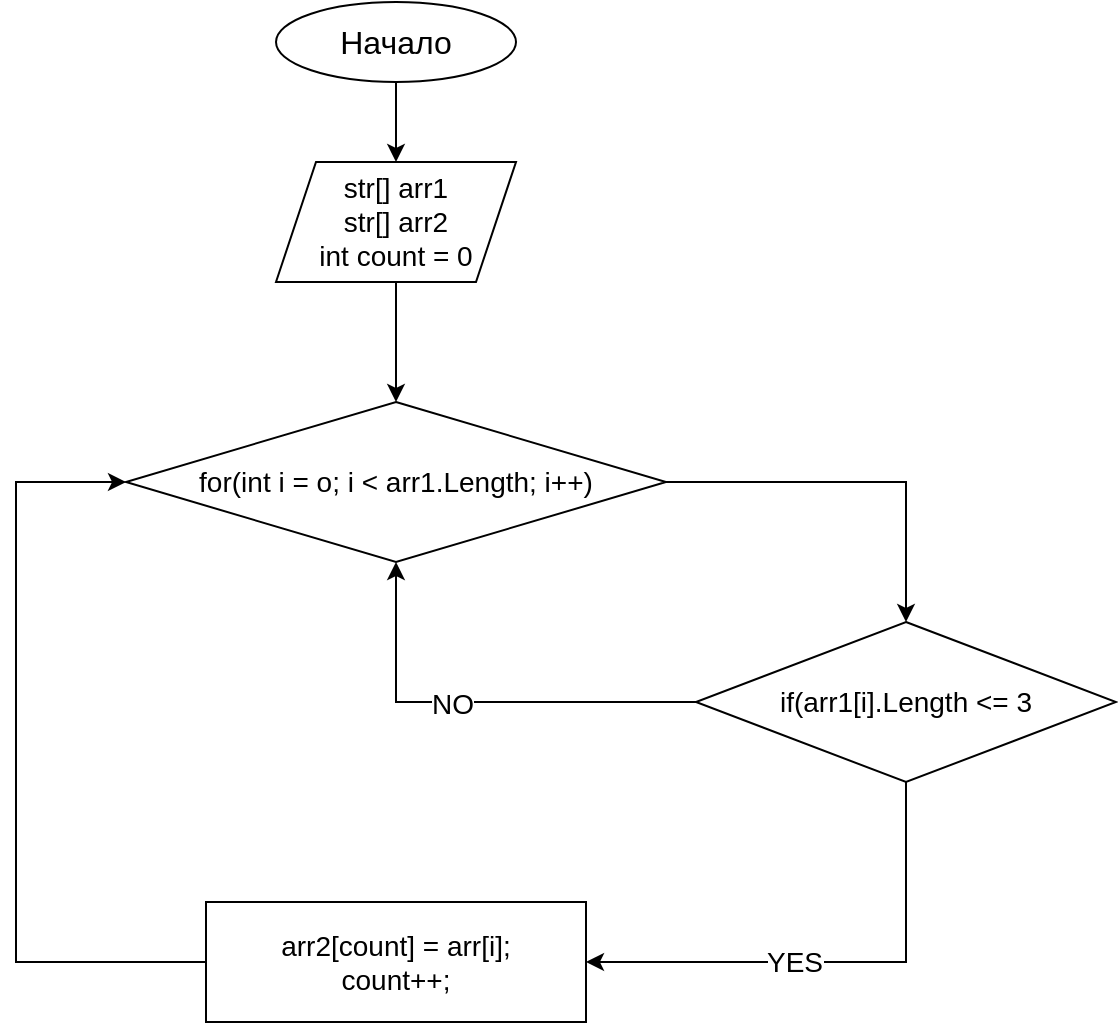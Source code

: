 <mxfile version="20.7.4" type="device"><diagram id="YHujEhE9XM0aed7NfMWt" name="Страница 1"><mxGraphModel dx="1146" dy="771" grid="1" gridSize="10" guides="1" tooltips="1" connect="1" arrows="1" fold="1" page="1" pageScale="1" pageWidth="827" pageHeight="1169" math="0" shadow="0"><root><mxCell id="0"/><mxCell id="1" parent="0"/><mxCell id="2DIuqQpCgxy7DduQrA2Z-16" style="edgeStyle=orthogonalEdgeStyle;rounded=0;orthogonalLoop=1;jettySize=auto;html=1;entryX=0.5;entryY=0;entryDx=0;entryDy=0;fontSize=14;" edge="1" parent="1" source="2DIuqQpCgxy7DduQrA2Z-1" target="2DIuqQpCgxy7DduQrA2Z-2"><mxGeometry relative="1" as="geometry"/></mxCell><mxCell id="2DIuqQpCgxy7DduQrA2Z-1" value="&lt;font size=&quot;3&quot;&gt;Начало&lt;/font&gt;" style="ellipse;whiteSpace=wrap;html=1;" vertex="1" parent="1"><mxGeometry x="360" y="40" width="120" height="40" as="geometry"/></mxCell><mxCell id="2DIuqQpCgxy7DduQrA2Z-17" style="edgeStyle=orthogonalEdgeStyle;rounded=0;orthogonalLoop=1;jettySize=auto;html=1;entryX=0.5;entryY=0;entryDx=0;entryDy=0;fontSize=14;" edge="1" parent="1" source="2DIuqQpCgxy7DduQrA2Z-2" target="2DIuqQpCgxy7DduQrA2Z-3"><mxGeometry relative="1" as="geometry"/></mxCell><mxCell id="2DIuqQpCgxy7DduQrA2Z-2" value="str[] arr1&lt;br&gt;str[] arr2&lt;br&gt;int count = 0" style="shape=parallelogram;perimeter=parallelogramPerimeter;whiteSpace=wrap;html=1;fixedSize=1;fontSize=14;" vertex="1" parent="1"><mxGeometry x="360" y="120" width="120" height="60" as="geometry"/></mxCell><mxCell id="2DIuqQpCgxy7DduQrA2Z-7" style="edgeStyle=orthogonalEdgeStyle;rounded=0;orthogonalLoop=1;jettySize=auto;html=1;entryX=0.5;entryY=0;entryDx=0;entryDy=0;fontSize=14;" edge="1" parent="1" source="2DIuqQpCgxy7DduQrA2Z-3" target="2DIuqQpCgxy7DduQrA2Z-5"><mxGeometry relative="1" as="geometry"/></mxCell><mxCell id="2DIuqQpCgxy7DduQrA2Z-3" value="for(int i = o; i &amp;lt; arr1.Length; i++)" style="rhombus;whiteSpace=wrap;html=1;fontSize=14;" vertex="1" parent="1"><mxGeometry x="285" y="240" width="270" height="80" as="geometry"/></mxCell><mxCell id="2DIuqQpCgxy7DduQrA2Z-8" style="edgeStyle=orthogonalEdgeStyle;rounded=0;orthogonalLoop=1;jettySize=auto;html=1;entryX=0.5;entryY=1;entryDx=0;entryDy=0;fontSize=14;" edge="1" parent="1" source="2DIuqQpCgxy7DduQrA2Z-5" target="2DIuqQpCgxy7DduQrA2Z-3"><mxGeometry relative="1" as="geometry"/></mxCell><mxCell id="2DIuqQpCgxy7DduQrA2Z-10" value="NO" style="edgeLabel;html=1;align=center;verticalAlign=middle;resizable=0;points=[];fontSize=14;" vertex="1" connectable="0" parent="2DIuqQpCgxy7DduQrA2Z-8"><mxGeometry x="0.105" y="1" relative="1" as="geometry"><mxPoint x="-1" as="offset"/></mxGeometry></mxCell><mxCell id="2DIuqQpCgxy7DduQrA2Z-9" style="edgeStyle=orthogonalEdgeStyle;rounded=0;orthogonalLoop=1;jettySize=auto;html=1;fontSize=14;entryX=1;entryY=0.5;entryDx=0;entryDy=0;" edge="1" parent="1" source="2DIuqQpCgxy7DduQrA2Z-5" target="2DIuqQpCgxy7DduQrA2Z-11"><mxGeometry relative="1" as="geometry"><mxPoint x="640" y="520" as="targetPoint"/><Array as="points"><mxPoint x="675" y="520"/></Array></mxGeometry></mxCell><mxCell id="2DIuqQpCgxy7DduQrA2Z-14" value="YES" style="edgeLabel;html=1;align=center;verticalAlign=middle;resizable=0;points=[];fontSize=14;" vertex="1" connectable="0" parent="2DIuqQpCgxy7DduQrA2Z-9"><mxGeometry x="0.168" relative="1" as="geometry"><mxPoint as="offset"/></mxGeometry></mxCell><mxCell id="2DIuqQpCgxy7DduQrA2Z-5" value="if(arr1[i].Length &amp;lt;= 3" style="rhombus;whiteSpace=wrap;html=1;fontSize=14;" vertex="1" parent="1"><mxGeometry x="570" y="350" width="210" height="80" as="geometry"/></mxCell><mxCell id="2DIuqQpCgxy7DduQrA2Z-15" style="edgeStyle=orthogonalEdgeStyle;rounded=0;orthogonalLoop=1;jettySize=auto;html=1;fontSize=14;entryX=0;entryY=0.5;entryDx=0;entryDy=0;" edge="1" parent="1" source="2DIuqQpCgxy7DduQrA2Z-11" target="2DIuqQpCgxy7DduQrA2Z-3"><mxGeometry relative="1" as="geometry"><mxPoint x="240" y="280" as="targetPoint"/><Array as="points"><mxPoint x="230" y="520"/><mxPoint x="230" y="280"/></Array></mxGeometry></mxCell><mxCell id="2DIuqQpCgxy7DduQrA2Z-11" value="arr2[count] = arr[i];&lt;br&gt;count++;" style="rounded=0;whiteSpace=wrap;html=1;fontSize=14;" vertex="1" parent="1"><mxGeometry x="325" y="490" width="190" height="60" as="geometry"/></mxCell></root></mxGraphModel></diagram></mxfile>